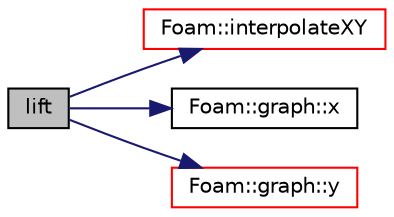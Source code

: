 digraph "lift"
{
  bgcolor="transparent";
  edge [fontname="Helvetica",fontsize="10",labelfontname="Helvetica",labelfontsize="10"];
  node [fontname="Helvetica",fontsize="10",shape=record];
  rankdir="LR";
  Node1 [label="lift",height=0.2,width=0.4,color="black", fillcolor="grey75", style="filled", fontcolor="black"];
  Node1 -> Node2 [color="midnightblue",fontsize="10",style="solid",fontname="Helvetica"];
  Node2 [label="Foam::interpolateXY",height=0.2,width=0.4,color="red",URL="$a10936.html#a653bd1a1d9a14a508cb8e8567cefb5c5"];
  Node1 -> Node3 [color="midnightblue",fontsize="10",style="solid",fontname="Helvetica"];
  Node3 [label="Foam::graph::x",height=0.2,width=0.4,color="black",URL="$a00962.html#a8b1a7d34bcd5970526f4e105fc0e2e0b"];
  Node1 -> Node4 [color="midnightblue",fontsize="10",style="solid",fontname="Helvetica"];
  Node4 [label="Foam::graph::y",height=0.2,width=0.4,color="red",URL="$a00962.html#a8de1b3ca8a587eb3f57c90f5cabc7b0e"];
}
